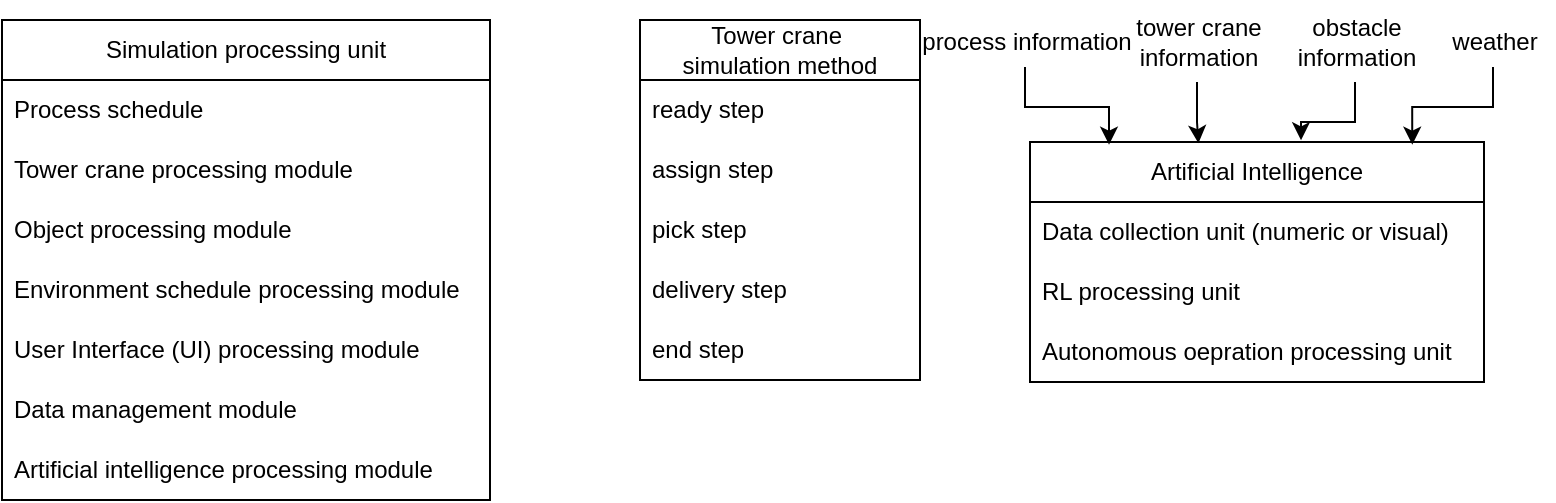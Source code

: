 <mxfile border="50" scale="3" compressed="false" locked="false" version="28.1.2">
  <diagram name="Blank" id="YmL12bMKpDGza6XwsDPr">
    <mxGraphModel dx="1042" dy="527" grid="1" gridSize="10" guides="1" tooltips="1" connect="1" arrows="1" fold="1" page="1" pageScale="1" pageWidth="413" pageHeight="583" background="none" math="1" shadow="0">
      <root>
        <mxCell id="X5NqExCQtvZxIxQ7pmgY-0" />
        <mxCell id="1" parent="X5NqExCQtvZxIxQ7pmgY-0" />
        <mxCell id="opVt_3lsyXinjnF3gYwn-2" value="Simulation processing unit" style="swimlane;fontStyle=0;childLayout=stackLayout;horizontal=1;startSize=30;horizontalStack=0;resizeParent=1;resizeParentMax=0;resizeLast=0;collapsible=1;marginBottom=0;whiteSpace=wrap;html=1;" parent="1" vertex="1">
          <mxGeometry x="40" y="40" width="244" height="240" as="geometry" />
        </mxCell>
        <mxCell id="opVt_3lsyXinjnF3gYwn-3" value="Process schedule" style="text;strokeColor=none;fillColor=none;align=left;verticalAlign=middle;spacingLeft=4;spacingRight=4;overflow=hidden;points=[[0,0.5],[1,0.5]];portConstraint=eastwest;rotatable=0;whiteSpace=wrap;html=1;" parent="opVt_3lsyXinjnF3gYwn-2" vertex="1">
          <mxGeometry y="30" width="244" height="30" as="geometry" />
        </mxCell>
        <mxCell id="opVt_3lsyXinjnF3gYwn-7" value="Tower crane processing module" style="text;strokeColor=none;fillColor=none;align=left;verticalAlign=middle;spacingLeft=4;spacingRight=4;overflow=hidden;points=[[0,0.5],[1,0.5]];portConstraint=eastwest;rotatable=0;whiteSpace=wrap;html=1;" parent="opVt_3lsyXinjnF3gYwn-2" vertex="1">
          <mxGeometry y="60" width="244" height="30" as="geometry" />
        </mxCell>
        <mxCell id="opVt_3lsyXinjnF3gYwn-8" value="Object processing module" style="text;strokeColor=none;fillColor=none;align=left;verticalAlign=middle;spacingLeft=4;spacingRight=4;overflow=hidden;points=[[0,0.5],[1,0.5]];portConstraint=eastwest;rotatable=0;whiteSpace=wrap;html=1;" parent="opVt_3lsyXinjnF3gYwn-2" vertex="1">
          <mxGeometry y="90" width="244" height="30" as="geometry" />
        </mxCell>
        <mxCell id="opVt_3lsyXinjnF3gYwn-6" value="Environment schedule processing module" style="text;strokeColor=none;fillColor=none;align=left;verticalAlign=middle;spacingLeft=4;spacingRight=4;overflow=hidden;points=[[0,0.5],[1,0.5]];portConstraint=eastwest;rotatable=0;whiteSpace=wrap;html=1;" parent="opVt_3lsyXinjnF3gYwn-2" vertex="1">
          <mxGeometry y="120" width="244" height="30" as="geometry" />
        </mxCell>
        <mxCell id="opVt_3lsyXinjnF3gYwn-5" value="User Interface (UI) processing module" style="text;strokeColor=none;fillColor=none;align=left;verticalAlign=middle;spacingLeft=4;spacingRight=4;overflow=hidden;points=[[0,0.5],[1,0.5]];portConstraint=eastwest;rotatable=0;whiteSpace=wrap;html=1;" parent="opVt_3lsyXinjnF3gYwn-2" vertex="1">
          <mxGeometry y="150" width="244" height="30" as="geometry" />
        </mxCell>
        <mxCell id="opVt_3lsyXinjnF3gYwn-9" value="Data management module" style="text;strokeColor=none;fillColor=none;align=left;verticalAlign=middle;spacingLeft=4;spacingRight=4;overflow=hidden;points=[[0,0.5],[1,0.5]];portConstraint=eastwest;rotatable=0;whiteSpace=wrap;html=1;" parent="opVt_3lsyXinjnF3gYwn-2" vertex="1">
          <mxGeometry y="180" width="244" height="30" as="geometry" />
        </mxCell>
        <mxCell id="opVt_3lsyXinjnF3gYwn-10" value="Artificial intelligence processing module" style="text;strokeColor=none;fillColor=none;align=left;verticalAlign=middle;spacingLeft=4;spacingRight=4;overflow=hidden;points=[[0,0.5],[1,0.5]];portConstraint=eastwest;rotatable=0;whiteSpace=wrap;html=1;" parent="opVt_3lsyXinjnF3gYwn-2" vertex="1">
          <mxGeometry y="210" width="244" height="30" as="geometry" />
        </mxCell>
        <mxCell id="opVt_3lsyXinjnF3gYwn-13" value="tower crane&lt;div&gt;information&lt;/div&gt;" style="text;html=1;align=center;verticalAlign=middle;resizable=0;points=[];autosize=1;strokeColor=none;fillColor=none;" parent="1" vertex="1">
          <mxGeometry x="597" y="30" width="81" height="41" as="geometry" />
        </mxCell>
        <mxCell id="opVt_3lsyXinjnF3gYwn-14" value="&lt;span style=&quot;text-align: left; text-wrap-mode: wrap;&quot;&gt;process information&lt;/span&gt;" style="text;html=1;align=center;verticalAlign=middle;resizable=0;points=[];autosize=1;strokeColor=none;fillColor=none;" parent="1" vertex="1">
          <mxGeometry x="490" y="37.5" width="123" height="26" as="geometry" />
        </mxCell>
        <mxCell id="opVt_3lsyXinjnF3gYwn-15" value="obstacle&lt;div&gt;information&lt;/div&gt;" style="text;html=1;align=center;verticalAlign=middle;resizable=0;points=[];autosize=1;strokeColor=none;fillColor=none;" parent="1" vertex="1">
          <mxGeometry x="678" y="30" width="77" height="41" as="geometry" />
        </mxCell>
        <mxCell id="opVt_3lsyXinjnF3gYwn-16" value="weather" style="text;html=1;align=center;verticalAlign=middle;resizable=0;points=[];autosize=1;strokeColor=none;fillColor=none;" parent="1" vertex="1">
          <mxGeometry x="755" y="37.5" width="61" height="26" as="geometry" />
        </mxCell>
        <mxCell id="opVt_3lsyXinjnF3gYwn-35" value="Tower crane&amp;nbsp;&lt;div&gt;simulation method&lt;/div&gt;" style="swimlane;fontStyle=0;childLayout=stackLayout;horizontal=1;startSize=30;horizontalStack=0;resizeParent=1;resizeParentMax=0;resizeLast=0;collapsible=1;marginBottom=0;whiteSpace=wrap;html=1;" parent="1" vertex="1">
          <mxGeometry x="359" y="40" width="140" height="180" as="geometry" />
        </mxCell>
        <mxCell id="opVt_3lsyXinjnF3gYwn-36" value="ready step" style="text;strokeColor=none;fillColor=none;align=left;verticalAlign=middle;spacingLeft=4;spacingRight=4;overflow=hidden;points=[[0,0.5],[1,0.5]];portConstraint=eastwest;rotatable=0;whiteSpace=wrap;html=1;" parent="opVt_3lsyXinjnF3gYwn-35" vertex="1">
          <mxGeometry y="30" width="140" height="30" as="geometry" />
        </mxCell>
        <mxCell id="opVt_3lsyXinjnF3gYwn-37" value="assign step" style="text;strokeColor=none;fillColor=none;align=left;verticalAlign=middle;spacingLeft=4;spacingRight=4;overflow=hidden;points=[[0,0.5],[1,0.5]];portConstraint=eastwest;rotatable=0;whiteSpace=wrap;html=1;" parent="opVt_3lsyXinjnF3gYwn-35" vertex="1">
          <mxGeometry y="60" width="140" height="30" as="geometry" />
        </mxCell>
        <mxCell id="opVt_3lsyXinjnF3gYwn-39" value="pick step" style="text;strokeColor=none;fillColor=none;align=left;verticalAlign=middle;spacingLeft=4;spacingRight=4;overflow=hidden;points=[[0,0.5],[1,0.5]];portConstraint=eastwest;rotatable=0;whiteSpace=wrap;html=1;" parent="opVt_3lsyXinjnF3gYwn-35" vertex="1">
          <mxGeometry y="90" width="140" height="30" as="geometry" />
        </mxCell>
        <mxCell id="opVt_3lsyXinjnF3gYwn-40" value="delivery step" style="text;strokeColor=none;fillColor=none;align=left;verticalAlign=middle;spacingLeft=4;spacingRight=4;overflow=hidden;points=[[0,0.5],[1,0.5]];portConstraint=eastwest;rotatable=0;whiteSpace=wrap;html=1;" parent="opVt_3lsyXinjnF3gYwn-35" vertex="1">
          <mxGeometry y="120" width="140" height="30" as="geometry" />
        </mxCell>
        <mxCell id="opVt_3lsyXinjnF3gYwn-38" value="end step" style="text;strokeColor=none;fillColor=none;align=left;verticalAlign=middle;spacingLeft=4;spacingRight=4;overflow=hidden;points=[[0,0.5],[1,0.5]];portConstraint=eastwest;rotatable=0;whiteSpace=wrap;html=1;" parent="opVt_3lsyXinjnF3gYwn-35" vertex="1">
          <mxGeometry y="150" width="140" height="30" as="geometry" />
        </mxCell>
        <mxCell id="opVt_3lsyXinjnF3gYwn-41" value="Artificial Intelligence" style="swimlane;fontStyle=0;childLayout=stackLayout;horizontal=1;startSize=30;horizontalStack=0;resizeParent=1;resizeParentMax=0;resizeLast=0;collapsible=1;marginBottom=0;whiteSpace=wrap;html=1;" parent="1" vertex="1">
          <mxGeometry x="554" y="101" width="227" height="120" as="geometry" />
        </mxCell>
        <mxCell id="opVt_3lsyXinjnF3gYwn-42" value="Data collection unit (numeric or visual)" style="text;strokeColor=none;fillColor=none;align=left;verticalAlign=middle;spacingLeft=4;spacingRight=4;overflow=hidden;points=[[0,0.5],[1,0.5]];portConstraint=eastwest;rotatable=0;whiteSpace=wrap;html=1;" parent="opVt_3lsyXinjnF3gYwn-41" vertex="1">
          <mxGeometry y="30" width="227" height="30" as="geometry" />
        </mxCell>
        <mxCell id="opVt_3lsyXinjnF3gYwn-43" value="RL processing unit" style="text;strokeColor=none;fillColor=none;align=left;verticalAlign=middle;spacingLeft=4;spacingRight=4;overflow=hidden;points=[[0,0.5],[1,0.5]];portConstraint=eastwest;rotatable=0;whiteSpace=wrap;html=1;" parent="opVt_3lsyXinjnF3gYwn-41" vertex="1">
          <mxGeometry y="60" width="227" height="30" as="geometry" />
        </mxCell>
        <mxCell id="opVt_3lsyXinjnF3gYwn-44" value="Autonomous oepration processing unit" style="text;strokeColor=none;fillColor=none;align=left;verticalAlign=middle;spacingLeft=4;spacingRight=4;overflow=hidden;points=[[0,0.5],[1,0.5]];portConstraint=eastwest;rotatable=0;whiteSpace=wrap;html=1;" parent="opVt_3lsyXinjnF3gYwn-41" vertex="1">
          <mxGeometry y="90" width="227" height="30" as="geometry" />
        </mxCell>
        <mxCell id="opVt_3lsyXinjnF3gYwn-46" style="edgeStyle=orthogonalEdgeStyle;rounded=0;orthogonalLoop=1;jettySize=auto;html=1;entryX=0.371;entryY=0.005;entryDx=0;entryDy=0;entryPerimeter=0;" parent="1" source="opVt_3lsyXinjnF3gYwn-13" target="opVt_3lsyXinjnF3gYwn-41" edge="1">
          <mxGeometry relative="1" as="geometry" />
        </mxCell>
        <mxCell id="opVt_3lsyXinjnF3gYwn-48" style="edgeStyle=orthogonalEdgeStyle;rounded=0;orthogonalLoop=1;jettySize=auto;html=1;entryX=0.842;entryY=0.011;entryDx=0;entryDy=0;entryPerimeter=0;" parent="1" source="opVt_3lsyXinjnF3gYwn-16" target="opVt_3lsyXinjnF3gYwn-41" edge="1">
          <mxGeometry relative="1" as="geometry" />
        </mxCell>
        <mxCell id="opVt_3lsyXinjnF3gYwn-49" style="edgeStyle=orthogonalEdgeStyle;rounded=0;orthogonalLoop=1;jettySize=auto;html=1;entryX=0.174;entryY=0.011;entryDx=0;entryDy=0;entryPerimeter=0;" parent="1" source="opVt_3lsyXinjnF3gYwn-14" target="opVt_3lsyXinjnF3gYwn-41" edge="1">
          <mxGeometry relative="1" as="geometry" />
        </mxCell>
        <mxCell id="opVt_3lsyXinjnF3gYwn-50" style="edgeStyle=orthogonalEdgeStyle;rounded=0;orthogonalLoop=1;jettySize=auto;html=1;entryX=0.597;entryY=-0.007;entryDx=0;entryDy=0;entryPerimeter=0;" parent="1" source="opVt_3lsyXinjnF3gYwn-15" target="opVt_3lsyXinjnF3gYwn-41" edge="1">
          <mxGeometry relative="1" as="geometry" />
        </mxCell>
      </root>
    </mxGraphModel>
  </diagram>
</mxfile>
